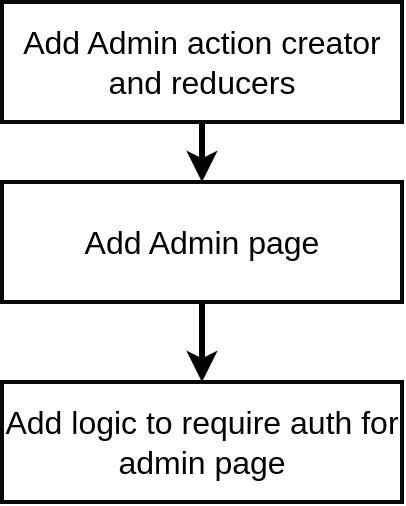 <mxfile version="13.3.5" type="device" pages="9"><diagram id="1a7424ea-0d3d-4660-c5b1-ab92b975e202" name="01 - process"><mxGraphModel dx="852" dy="494" grid="1" gridSize="10" guides="1" tooltips="1" connect="1" arrows="1" fold="1" page="1" pageScale="1" pageWidth="1100" pageHeight="850" background="#ffffff" math="0" shadow="0"><root><mxCell id="0"/><mxCell id="1" parent="0"/><mxCell id="4" style="edgeStyle=orthogonalEdgeStyle;rounded=0;html=1;exitX=0.5;exitY=1;startArrow=none;startFill=0;endArrow=classic;endFill=1;jettySize=auto;orthogonalLoop=1;strokeColor=#000000;strokeWidth=3;fontSize=16;fontColor=#000000;" parent="1" source="2" target="3" edge="1"><mxGeometry relative="1" as="geometry"/></mxCell><mxCell id="2" value="Add Admin action creator and reducers" style="rounded=0;whiteSpace=wrap;html=1;shadow=0;labelBackgroundColor=none;strokeColor=#080808;strokeWidth=2;fillColor=#ffffff;fontSize=16;fontColor=#000000;align=center;" parent="1" vertex="1"><mxGeometry x="490" y="120" width="200" height="60" as="geometry"/></mxCell><mxCell id="6" style="edgeStyle=orthogonalEdgeStyle;rounded=0;html=1;exitX=0.5;exitY=1;entryX=0.5;entryY=0;startArrow=none;startFill=0;endArrow=classic;endFill=1;jettySize=auto;orthogonalLoop=1;strokeColor=#000000;strokeWidth=3;fontSize=16;fontColor=#000000;" parent="1" source="3" target="5" edge="1"><mxGeometry relative="1" as="geometry"/></mxCell><mxCell id="3" value="Add Admin page" style="rounded=0;whiteSpace=wrap;html=1;shadow=0;labelBackgroundColor=none;strokeColor=#080808;strokeWidth=2;fillColor=#ffffff;fontSize=16;fontColor=#000000;align=center;" parent="1" vertex="1"><mxGeometry x="490" y="210" width="200" height="60" as="geometry"/></mxCell><mxCell id="5" value="Add logic to require auth for admin page" style="rounded=0;whiteSpace=wrap;html=1;shadow=0;labelBackgroundColor=none;strokeColor=#080808;strokeWidth=2;fillColor=#ffffff;fontSize=16;fontColor=#000000;align=center;" parent="1" vertex="1"><mxGeometry x="490" y="310" width="200" height="60" as="geometry"/></mxCell></root></mxGraphModel></diagram><diagram id="1d134ad0-16a9-489e-7832-ce8d26505ba0" name="02 - admin route"><mxGraphModel dx="755" dy="359" grid="1" gridSize="10" guides="1" tooltips="1" connect="1" arrows="1" fold="1" page="1" pageScale="1" pageWidth="1100" pageHeight="850" background="#ffffff" math="0" shadow="0"><root><mxCell id="0"/><mxCell id="1" parent="0"/><mxCell id="4" style="edgeStyle=orthogonalEdgeStyle;rounded=0;html=1;exitX=1;exitY=0.5;entryX=0;entryY=0.5;startArrow=none;startFill=0;endArrow=classic;endFill=1;jettySize=auto;orthogonalLoop=1;strokeColor=#000000;strokeWidth=3;fontSize=16;fontColor=#000000;" parent="1" source="2" target="3" edge="1"><mxGeometry relative="1" as="geometry"/></mxCell><mxCell id="6" style="edgeStyle=orthogonalEdgeStyle;rounded=0;html=1;exitX=1;exitY=0.5;entryX=0;entryY=0.5;startArrow=none;startFill=0;endArrow=classic;endFill=1;jettySize=auto;orthogonalLoop=1;strokeColor=#000000;strokeWidth=3;fontSize=16;fontColor=#000000;" parent="1" source="2" target="5" edge="1"><mxGeometry relative="1" as="geometry"/></mxCell><mxCell id="2" value="/admins" style="rounded=0;whiteSpace=wrap;html=1;shadow=0;labelBackgroundColor=none;strokeColor=#080808;strokeWidth=2;fillColor=#ffffff;fontSize=16;fontColor=#000000;align=center;" parent="1" vertex="1"><mxGeometry x="260" y="320" width="120" height="60" as="geometry"/></mxCell><mxCell id="8" style="edgeStyle=orthogonalEdgeStyle;rounded=0;html=1;exitX=1;exitY=0.5;startArrow=none;startFill=0;endArrow=classic;endFill=1;jettySize=auto;orthogonalLoop=1;strokeColor=#000000;strokeWidth=3;fontSize=16;fontColor=#000000;" parent="1" source="3" target="7" edge="1"><mxGeometry relative="1" as="geometry"/></mxCell><mxCell id="3" value="User is &lt;b&gt;not&lt;/b&gt; logged in" style="rounded=0;whiteSpace=wrap;html=1;shadow=0;labelBackgroundColor=none;strokeColor=#080808;strokeWidth=2;fillColor=#ffffff;fontSize=16;fontColor=#000000;align=center;" parent="1" vertex="1"><mxGeometry x="470" y="260" width="120" height="60" as="geometry"/></mxCell><mxCell id="10" style="edgeStyle=orthogonalEdgeStyle;rounded=0;html=1;exitX=1;exitY=0.5;startArrow=none;startFill=0;endArrow=classic;endFill=1;jettySize=auto;orthogonalLoop=1;strokeColor=#000000;strokeWidth=3;fontSize=16;fontColor=#000000;" parent="1" source="5" target="9" edge="1"><mxGeometry relative="1" as="geometry"/></mxCell><mxCell id="5" value="User is logged in" style="rounded=0;whiteSpace=wrap;html=1;shadow=0;labelBackgroundColor=none;strokeColor=#080808;strokeWidth=2;fillColor=#ffffff;fontSize=16;fontColor=#000000;align=center;" parent="1" vertex="1"><mxGeometry x="470" y="380" width="120" height="60" as="geometry"/></mxCell><mxCell id="7" value="Redirect to oauth flow" style="rounded=0;whiteSpace=wrap;html=1;shadow=0;labelBackgroundColor=none;strokeColor=#080808;strokeWidth=2;fillColor=#ffffff;fontSize=16;fontColor=#000000;align=center;" parent="1" vertex="1"><mxGeometry x="640" y="260" width="120" height="60" as="geometry"/></mxCell><mxCell id="9" value="Show /admins page" style="rounded=0;whiteSpace=wrap;html=1;shadow=0;labelBackgroundColor=none;strokeColor=#080808;strokeWidth=2;fillColor=#ffffff;fontSize=16;fontColor=#000000;align=center;" parent="1" vertex="1"><mxGeometry x="640" y="380" width="120" height="60" as="geometry"/></mxCell></root></mxGraphModel></diagram><diagram id="90f8feea-f73d-33dc-e148-5c80f9b3f0dc" name="03 - promise all success"><mxGraphModel dx="755" dy="359" grid="1" gridSize="10" guides="1" tooltips="1" connect="1" arrows="1" fold="1" page="1" pageScale="1" pageWidth="1100" pageHeight="850" background="#ffffff" math="0" shadow="0"><root><mxCell id="0"/><mxCell id="1" parent="0"/><mxCell id="8" style="edgeStyle=orthogonalEdgeStyle;rounded=0;html=1;exitX=1;exitY=0.5;startArrow=none;startFill=0;endArrow=classic;endFill=1;jettySize=auto;orthogonalLoop=1;strokeColor=#000000;strokeWidth=3;fontSize=22;fontColor=#000000;" edge="1" parent="1" source="6"><mxGeometry relative="1" as="geometry"><mxPoint x="680" y="340" as="targetPoint"/></mxGeometry></mxCell><mxCell id="6" value="" style="rounded=0;whiteSpace=wrap;html=1;shadow=0;labelBackgroundColor=none;strokeColor=#080808;strokeWidth=2;fillColor=#ffffff;fontSize=16;fontColor=#000000;align=center;" vertex="1" parent="1"><mxGeometry x="200" y="290" width="400" height="100" as="geometry"/></mxCell><mxCell id="2" value="promise" style="rounded=0;whiteSpace=wrap;html=1;shadow=0;labelBackgroundColor=none;strokeColor=#82b366;strokeWidth=2;fillColor=#d5e8d4;fontSize=16;fontColor=#000000;align=center;" vertex="1" parent="1"><mxGeometry x="220" y="310" width="120" height="60" as="geometry"/></mxCell><mxCell id="4" value="promise" style="rounded=0;whiteSpace=wrap;html=1;shadow=0;labelBackgroundColor=none;strokeColor=#82b366;strokeWidth=2;fillColor=#d5e8d4;fontSize=16;fontColor=#000000;align=center;" vertex="1" parent="1"><mxGeometry x="340" y="310" width="120" height="60" as="geometry"/></mxCell><mxCell id="5" value="promise" style="rounded=0;whiteSpace=wrap;html=1;shadow=0;labelBackgroundColor=none;strokeColor=#82b366;strokeWidth=2;fillColor=#d5e8d4;fontSize=16;fontColor=#000000;align=center;" vertex="1" parent="1"><mxGeometry x="460" y="310" width="120" height="60" as="geometry"/></mxCell><mxCell id="7" value="Promise.all" style="text;html=1;strokeColor=none;fillColor=none;align=center;verticalAlign=middle;whiteSpace=wrap;rounded=0;shadow=0;labelBackgroundColor=none;fontSize=22;fontColor=#000000;fontStyle=1" vertex="1" parent="1"><mxGeometry x="380" y="260" width="40" height="20" as="geometry"/></mxCell><mxCell id="9" value="Call .then function" style="rounded=0;whiteSpace=wrap;html=1;shadow=0;labelBackgroundColor=none;strokeColor=#080808;strokeWidth=2;fillColor=#ffffff;fontSize=22;fontColor=#000000;align=center;" vertex="1" parent="1"><mxGeometry x="680" y="310" width="120" height="60" as="geometry"/></mxCell></root></mxGraphModel></diagram><diagram id="81cffbcd-3ff2-1038-c7b4-cc1617e73bb7" name="04 - promise all failure"><mxGraphModel dx="786" dy="359" grid="1" gridSize="10" guides="1" tooltips="1" connect="1" arrows="1" fold="1" page="1" pageScale="1" pageWidth="1100" pageHeight="850" background="#ffffff" math="0" shadow="0"><root><mxCell id="0"/><mxCell id="1" parent="0"/><mxCell id="12" style="edgeStyle=orthogonalEdgeStyle;rounded=0;html=1;exitX=1;exitY=0.5;startArrow=none;startFill=0;endArrow=classic;endFill=1;jettySize=auto;orthogonalLoop=1;strokeColor=#000000;strokeWidth=3;fontSize=14;fontColor=#000000;" edge="1" parent="1" source="3" target="8"><mxGeometry relative="1" as="geometry"/></mxCell><mxCell id="3" value="" style="rounded=0;whiteSpace=wrap;html=1;shadow=0;labelBackgroundColor=none;strokeColor=#080808;strokeWidth=2;fillColor=#ffffff;fontSize=16;fontColor=#000000;align=center;" vertex="1" parent="1"><mxGeometry x="180" y="210" width="400" height="110" as="geometry"/></mxCell><mxCell id="4" value="promise" style="rounded=0;whiteSpace=wrap;html=1;shadow=0;labelBackgroundColor=none;strokeColor=#000000;strokeWidth=2;fillColor=#ffffff;fontSize=16;fontColor=#000000;align=center;" vertex="1" parent="1"><mxGeometry x="200" y="230" width="120" height="60" as="geometry"/></mxCell><mxCell id="5" value="promise" style="rounded=0;whiteSpace=wrap;html=1;shadow=0;labelBackgroundColor=none;strokeColor=#b85450;strokeWidth=2;fillColor=#f8cecc;fontSize=16;fontColor=#000000;align=center;" vertex="1" parent="1"><mxGeometry x="320" y="230" width="120" height="60" as="geometry"/></mxCell><mxCell id="6" value="promise" style="rounded=0;whiteSpace=wrap;html=1;shadow=0;labelBackgroundColor=none;strokeColor=#82b366;strokeWidth=2;fillColor=#d5e8d4;fontSize=16;fontColor=#000000;align=center;" vertex="1" parent="1"><mxGeometry x="440" y="230" width="120" height="60" as="geometry"/></mxCell><mxCell id="7" value="Promise.all" style="text;html=1;strokeColor=none;fillColor=none;align=center;verticalAlign=middle;whiteSpace=wrap;rounded=0;shadow=0;labelBackgroundColor=none;fontSize=22;fontColor=#000000;fontStyle=1" vertex="1" parent="1"><mxGeometry x="360" y="180" width="40" height="20" as="geometry"/></mxCell><mxCell id="8" value="Call .catch function" style="rounded=0;whiteSpace=wrap;html=1;shadow=0;labelBackgroundColor=none;strokeColor=#080808;strokeWidth=2;fillColor=#ffffff;fontSize=22;fontColor=#000000;align=center;" vertex="1" parent="1"><mxGeometry x="660" y="235" width="120" height="60" as="geometry"/></mxCell><mxCell id="9" value="unresolved" style="text;html=1;strokeColor=none;fillColor=none;align=center;verticalAlign=middle;whiteSpace=wrap;rounded=0;shadow=0;labelBackgroundColor=none;fontSize=14;fontColor=#000000;fontStyle=2" vertex="1" parent="1"><mxGeometry x="240" y="290" width="40" height="20" as="geometry"/></mxCell><mxCell id="10" value="rejected" style="text;html=1;strokeColor=none;fillColor=none;align=center;verticalAlign=middle;whiteSpace=wrap;rounded=0;shadow=0;labelBackgroundColor=none;fontSize=14;fontColor=#000000;fontStyle=2" vertex="1" parent="1"><mxGeometry x="360" y="290" width="40" height="20" as="geometry"/></mxCell><mxCell id="11" value="resolved" style="text;html=1;strokeColor=none;fillColor=none;align=center;verticalAlign=middle;whiteSpace=wrap;rounded=0;shadow=0;labelBackgroundColor=none;fontSize=14;fontColor=#000000;fontStyle=2" vertex="1" parent="1"><mxGeometry x="480" y="290" width="40" height="20" as="geometry"/></mxCell></root></mxGraphModel></diagram><diagram id="c6bf94d4-4308-44c3-56e8-3780be57f486" name="05 - admin fetch"><mxGraphModel dx="786" dy="359" grid="1" gridSize="10" guides="1" tooltips="1" connect="1" arrows="1" fold="1" page="1" pageScale="1" pageWidth="1100" pageHeight="850" background="#ffffff" math="0" shadow="0"><root><mxCell id="0"/><mxCell id="1" parent="0"/><mxCell id="2" value="" style="rounded=0;whiteSpace=wrap;html=1;shadow=0;labelBackgroundColor=none;strokeColor=#080808;strokeWidth=2;fillColor=#ffffff;fontSize=14;fontColor=#000000;align=center;" vertex="1" parent="1"><mxGeometry x="350" y="180" width="140" height="180" as="geometry"/></mxCell><mxCell id="7" style="edgeStyle=orthogonalEdgeStyle;rounded=0;html=1;exitX=1;exitY=0.5;startArrow=none;startFill=0;endArrow=classic;endFill=1;jettySize=auto;orthogonalLoop=1;strokeColor=#000000;strokeWidth=3;fontSize=14;fontColor=#000000;" edge="1" parent="1" source="3" target="6"><mxGeometry relative="1" as="geometry"/></mxCell><mxCell id="3" value="/current_user" style="rounded=0;whiteSpace=wrap;html=1;shadow=0;labelBackgroundColor=none;strokeColor=#080808;strokeWidth=2;fillColor=#ffffff;fontSize=14;fontColor=#000000;align=center;" vertex="1" parent="1"><mxGeometry x="360" y="200" width="120" height="60" as="geometry"/></mxCell><mxCell id="9" style="edgeStyle=orthogonalEdgeStyle;rounded=0;html=1;exitX=1;exitY=0.5;entryX=0;entryY=0.5;startArrow=none;startFill=0;endArrow=classic;endFill=1;jettySize=auto;orthogonalLoop=1;strokeColor=#000000;strokeWidth=3;fontSize=14;fontColor=#000000;" edge="1" parent="1" source="4" target="8"><mxGeometry relative="1" as="geometry"/></mxCell><mxCell id="4" value="/admins" style="rounded=0;whiteSpace=wrap;html=1;shadow=0;labelBackgroundColor=none;strokeColor=#080808;strokeWidth=2;fillColor=#ffffff;fontSize=14;fontColor=#000000;align=center;" vertex="1" parent="1"><mxGeometry x="360" y="280" width="120" height="60" as="geometry"/></mxCell><mxCell id="5" value="Requests made accessing '/admins'" style="text;html=1;strokeColor=none;fillColor=none;align=center;verticalAlign=middle;whiteSpace=wrap;rounded=0;shadow=0;labelBackgroundColor=none;fontSize=18;fontColor=#000000;" vertex="1" parent="1"><mxGeometry x="350" y="122" width="140" height="40" as="geometry"/></mxCell><mxCell id="6" value="No issue" style="text;html=1;strokeColor=none;fillColor=none;align=left;verticalAlign=middle;whiteSpace=wrap;rounded=0;shadow=0;labelBackgroundColor=none;fontSize=14;fontColor=#000000;fontStyle=2" vertex="1" parent="1"><mxGeometry x="540" y="210" width="100" height="40" as="geometry"/></mxCell><mxCell id="8" value="Not logged in?&amp;nbsp; 401 error!" style="text;html=1;strokeColor=none;fillColor=none;align=left;verticalAlign=middle;whiteSpace=wrap;rounded=0;shadow=0;labelBackgroundColor=none;fontSize=14;fontColor=#000000;fontStyle=2" vertex="1" parent="1"><mxGeometry x="540" y="290" width="100" height="40" as="geometry"/></mxCell></root></mxGraphModel></diagram><diagram name="06 - always resolve" id="96a00f5c-dd17-e5a2-f909-f0e885d0c0e6"><mxGraphModel dx="786" dy="359" grid="1" gridSize="10" guides="1" tooltips="1" connect="1" arrows="1" fold="1" page="1" pageScale="1" pageWidth="1100" pageHeight="850" background="#ffffff" math="0" shadow="0"><root><mxCell id="0"/><mxCell id="1" parent="0"/><mxCell id="17" style="edgeStyle=orthogonalEdgeStyle;rounded=0;html=1;exitX=1;exitY=0.5;entryX=0;entryY=0.5;startArrow=none;startFill=0;endArrow=classic;endFill=1;jettySize=auto;orthogonalLoop=1;strokeColor=#000000;strokeWidth=3;fontSize=16;fontColor=#000000;" edge="1" parent="1" source="3" target="8"><mxGeometry relative="1" as="geometry"/></mxCell><mxCell id="3" value="" style="rounded=0;whiteSpace=wrap;html=1;shadow=0;labelBackgroundColor=none;strokeColor=#080808;strokeWidth=2;fillColor=#ffffff;fontSize=16;fontColor=#000000;align=center;" vertex="1" parent="1"><mxGeometry x="180" y="206" width="440" height="114" as="geometry"/></mxCell><mxCell id="13" value="" style="rounded=0;whiteSpace=wrap;html=1;shadow=0;labelBackgroundColor=none;strokeColor=#82b366;strokeWidth=2;fillColor=#d5e8d4;fontSize=16;fontColor=#000000;align=left;" vertex="1" parent="1"><mxGeometry x="330" y="220" width="140" height="80" as="geometry"/></mxCell><mxCell id="14" value="" style="rounded=0;whiteSpace=wrap;html=1;shadow=0;labelBackgroundColor=none;strokeColor=#82b366;strokeWidth=2;fillColor=#d5e8d4;fontSize=16;fontColor=#000000;align=left;" vertex="1" parent="1"><mxGeometry x="470" y="220" width="140" height="80" as="geometry"/></mxCell><mxCell id="12" value="" style="rounded=0;whiteSpace=wrap;html=1;shadow=0;labelBackgroundColor=none;strokeColor=#080808;strokeWidth=2;fillColor=#ffffff;fontSize=16;fontColor=#000000;align=left;" vertex="1" parent="1"><mxGeometry x="190" y="220" width="140" height="80" as="geometry"/></mxCell><mxCell id="4" value="promise" style="rounded=0;whiteSpace=wrap;html=1;shadow=0;labelBackgroundColor=none;strokeColor=#000000;strokeWidth=2;fillColor=#ffffff;fontSize=16;fontColor=#000000;align=center;" vertex="1" parent="1"><mxGeometry x="200" y="230" width="120" height="60" as="geometry"/></mxCell><mxCell id="5" value="promise" style="rounded=0;whiteSpace=wrap;html=1;shadow=0;labelBackgroundColor=none;strokeColor=#b85450;strokeWidth=2;fillColor=#f8cecc;fontSize=16;fontColor=#000000;align=center;" vertex="1" parent="1"><mxGeometry x="340" y="230" width="120" height="60" as="geometry"/></mxCell><mxCell id="6" value="promise" style="rounded=0;whiteSpace=wrap;html=1;shadow=0;labelBackgroundColor=none;strokeColor=#82b366;strokeWidth=2;fillColor=#d5e8d4;fontSize=16;fontColor=#000000;align=center;" vertex="1" parent="1"><mxGeometry x="480" y="230" width="120" height="60" as="geometry"/></mxCell><mxCell id="7" value="Promise.all" style="text;html=1;strokeColor=none;fillColor=none;align=center;verticalAlign=middle;whiteSpace=wrap;rounded=0;shadow=0;labelBackgroundColor=none;fontSize=22;fontColor=#000000;fontStyle=1" vertex="1" parent="1"><mxGeometry x="390" y="180" width="40" height="20" as="geometry"/></mxCell><mxCell id="8" value="Call .then function" style="rounded=0;whiteSpace=wrap;html=1;shadow=0;labelBackgroundColor=none;strokeColor=#080808;strokeWidth=2;fillColor=#ffffff;fontSize=22;fontColor=#000000;align=center;" vertex="1" parent="1"><mxGeometry x="680" y="233" width="120" height="60" as="geometry"/></mxCell></root></mxGraphModel></diagram><diagram id="69d87caa-2dde-da47-4fa8-bc34cbea4e26" name="07 - auth hoc"><mxGraphModel dx="786" dy="359" grid="1" gridSize="10" guides="1" tooltips="1" connect="1" arrows="1" fold="1" page="1" pageScale="1" pageWidth="1100" pageHeight="850" background="#ffffff" math="0" shadow="0"><root><mxCell id="0"/><mxCell id="1" parent="0"/><mxCell id="6" style="edgeStyle=orthogonalEdgeStyle;rounded=0;html=1;exitX=0.5;exitY=1;entryX=0.5;entryY=0;startArrow=none;startFill=0;endArrow=classic;endFill=1;jettySize=auto;orthogonalLoop=1;strokeColor=#000000;strokeWidth=3;fontSize=20;fontColor=#000000;" edge="1" parent="1" source="3" target="4"><mxGeometry relative="1" as="geometry"/></mxCell><mxCell id="3" value="App" style="rounded=0;whiteSpace=wrap;html=1;shadow=0;labelBackgroundColor=none;strokeColor=#080808;strokeWidth=2;fillColor=#ffffff;fontSize=20;fontColor=#000000;align=center;" vertex="1" parent="1"><mxGeometry x="430" y="158" width="180" height="60" as="geometry"/></mxCell><mxCell id="7" style="edgeStyle=orthogonalEdgeStyle;rounded=0;html=1;exitX=0.5;exitY=1;entryX=0.5;entryY=0;startArrow=none;startFill=0;endArrow=classic;endFill=1;jettySize=auto;orthogonalLoop=1;strokeColor=#000000;strokeWidth=3;fontSize=20;fontColor=#000000;" edge="1" parent="1" source="4" target="5"><mxGeometry relative="1" as="geometry"/></mxCell><mxCell id="4" value="RequireAuth" style="rounded=0;whiteSpace=wrap;html=1;shadow=0;labelBackgroundColor=none;strokeColor=#82b366;strokeWidth=2;fillColor=#d5e8d4;fontSize=20;fontColor=#000000;align=center;" vertex="1" parent="1"><mxGeometry x="430" y="258" width="180" height="60" as="geometry"/></mxCell><mxCell id="5" value="AdminsListPage" style="rounded=0;whiteSpace=wrap;html=1;shadow=0;labelBackgroundColor=none;strokeColor=#080808;strokeWidth=2;fillColor=#ffffff;fontSize=20;fontColor=#000000;align=center;" vertex="1" parent="1"><mxGeometry x="430" y="363" width="180" height="60" as="geometry"/></mxCell><mxCell id="8" value="&lt;i&gt;Has 'loadData' to get auth state&lt;/i&gt;" style="text;html=1;strokeColor=none;fillColor=none;align=left;verticalAlign=middle;whiteSpace=wrap;rounded=0;shadow=0;labelBackgroundColor=none;fontSize=20;fontColor=#000000;" vertex="1" parent="1"><mxGeometry x="620" y="178" width="170" height="20" as="geometry"/></mxCell><mxCell id="10" value="&lt;i&gt;Checks auth state, redirect if not auth'd&lt;/i&gt;" style="text;html=1;strokeColor=none;fillColor=none;align=left;verticalAlign=middle;whiteSpace=wrap;rounded=0;shadow=0;labelBackgroundColor=none;fontSize=20;fontColor=#000000;" vertex="1" parent="1"><mxGeometry x="620" y="278" width="170" height="20" as="geometry"/></mxCell><mxCell id="11" value="&lt;i&gt;Has 'loadData' to get admin list state&lt;/i&gt;" style="text;html=1;strokeColor=none;fillColor=none;align=left;verticalAlign=middle;whiteSpace=wrap;rounded=0;shadow=0;labelBackgroundColor=none;fontSize=20;fontColor=#000000;" vertex="1" parent="1"><mxGeometry x="620" y="383" width="170" height="20" as="geometry"/></mxCell></root></mxGraphModel></diagram><diagram id="4dbb2c23-35ca-e6b1-24bd-40c08a83227f" name="08 - error handling"><mxGraphModel dx="786" dy="359" grid="1" gridSize="10" guides="1" tooltips="1" connect="1" arrows="1" fold="1" page="1" pageScale="1" pageWidth="1100" pageHeight="850" background="#ffffff" math="0" shadow="0"><root><mxCell id="0"/><mxCell id="1" parent="0"/><mxCell id="6" style="edgeStyle=orthogonalEdgeStyle;rounded=0;html=1;exitX=0.5;exitY=1;entryX=0.25;entryY=0;startArrow=none;startFill=0;endArrow=classic;endFill=1;jettySize=auto;orthogonalLoop=1;strokeColor=#000000;strokeWidth=3;fontSize=16;fontColor=#000000;" edge="1" parent="1" source="2" target="5"><mxGeometry relative="1" as="geometry"/></mxCell><mxCell id="2" value="App 'loadData'" style="rounded=0;whiteSpace=wrap;html=1;shadow=0;labelBackgroundColor=none;strokeColor=#080808;strokeWidth=2;fillColor=#ffffff;fontSize=16;fontColor=#000000;align=center;" vertex="1" parent="1"><mxGeometry x="350" y="150" width="120" height="60" as="geometry"/></mxCell><mxCell id="3" value="" style="endArrow=classic;html=1;strokeColor=#000000;strokeWidth=3;fontSize=20;fontColor=#000000;" edge="1" parent="1"><mxGeometry width="50" height="50" relative="1" as="geometry"><mxPoint x="310" y="150" as="sourcePoint"/><mxPoint x="310" y="420" as="targetPoint"/></mxGeometry></mxCell><mxCell id="7" style="edgeStyle=orthogonalEdgeStyle;rounded=0;html=1;exitX=0.5;exitY=1;entryX=0.75;entryY=0;startArrow=none;startFill=0;endArrow=classic;endFill=1;jettySize=auto;orthogonalLoop=1;strokeColor=#000000;strokeWidth=3;fontSize=16;fontColor=#000000;" edge="1" parent="1" source="4" target="5"><mxGeometry relative="1" as="geometry"/></mxCell><mxCell id="4" value="AdminsListPage 'loadData'" style="rounded=0;whiteSpace=wrap;html=1;shadow=0;labelBackgroundColor=none;strokeColor=#080808;strokeWidth=2;fillColor=#ffffff;fontSize=16;fontColor=#000000;align=center;" vertex="1" parent="1"><mxGeometry x="490" y="150" width="120" height="60" as="geometry"/></mxCell><mxCell id="9" style="edgeStyle=orthogonalEdgeStyle;rounded=0;html=1;exitX=0.5;exitY=1;entryX=0.5;entryY=0;startArrow=none;startFill=0;endArrow=classic;endFill=1;jettySize=auto;orthogonalLoop=1;strokeColor=#000000;strokeWidth=3;fontSize=16;fontColor=#000000;" edge="1" parent="1" source="5" target="8"><mxGeometry relative="1" as="geometry"/></mxCell><mxCell id="5" value="Requests complete" style="rounded=0;whiteSpace=wrap;html=1;shadow=0;labelBackgroundColor=none;strokeColor=#080808;strokeWidth=2;fillColor=#ffffff;fontSize=16;fontColor=#000000;align=center;" vertex="1" parent="1"><mxGeometry x="340" y="260" width="280" height="60" as="geometry"/></mxCell><mxCell id="8" value="Render app, do error handling here!" style="rounded=0;whiteSpace=wrap;html=1;shadow=0;labelBackgroundColor=none;strokeColor=#080808;strokeWidth=2;fillColor=#ffffff;fontSize=16;fontColor=#000000;align=center;" vertex="1" parent="1"><mxGeometry x="340" y="360" width="280" height="60" as="geometry"/></mxCell><mxCell id="10" value="Time" style="text;html=1;strokeColor=none;fillColor=none;align=center;verticalAlign=middle;whiteSpace=wrap;rounded=0;shadow=0;labelBackgroundColor=none;fontSize=16;fontColor=#000000;" vertex="1" parent="1"><mxGeometry x="260" y="150" width="40" height="20" as="geometry"/></mxCell><mxCell id="11" value="" style="shape=curlyBracket;whiteSpace=wrap;html=1;rounded=1;shadow=0;labelBackgroundColor=none;strokeColor=#080808;strokeWidth=2;fillColor=#ffffff;fontSize=16;fontColor=#000000;align=center;rotation=-180;" vertex="1" parent="1"><mxGeometry x="640" y="150" width="50" height="170" as="geometry"/></mxCell><mxCell id="12" value="Error handling time of index.js" style="text;html=1;strokeColor=none;fillColor=none;align=left;verticalAlign=middle;whiteSpace=wrap;rounded=0;shadow=0;labelBackgroundColor=none;fontSize=16;fontColor=#000000;fontStyle=2" vertex="1" parent="1"><mxGeometry x="690" y="220" width="120" height="30" as="geometry"/></mxCell><mxCell id="13" value="" style="shape=curlyBracket;whiteSpace=wrap;html=1;rounded=1;shadow=0;labelBackgroundColor=none;strokeColor=#080808;strokeWidth=2;fillColor=#ffffff;fontSize=16;fontColor=#000000;align=center;rotation=-180;" vertex="1" parent="1"><mxGeometry x="640" y="360" width="50" height="60" as="geometry"/></mxCell><mxCell id="14" value="Error handling time of React app (like requireAuth)" style="text;html=1;strokeColor=none;fillColor=none;align=left;verticalAlign=middle;whiteSpace=wrap;rounded=0;shadow=0;labelBackgroundColor=none;fontSize=16;fontColor=#000000;fontStyle=2" vertex="1" parent="1"><mxGeometry x="690" y="375" width="150" height="30" as="geometry"/></mxCell></root></mxGraphModel></diagram><diagram id="c64e5169-6184-de89-e377-f3ad1ec478e7" name="09 - require auth hoc"><mxGraphModel dx="786" dy="359" grid="1" gridSize="10" guides="1" tooltips="1" connect="1" arrows="1" fold="1" page="1" pageScale="1" pageWidth="1100" pageHeight="850" background="#ffffff" math="0" shadow="0"><root><mxCell id="0"/><mxCell id="1" parent="0"/><mxCell id="6" style="edgeStyle=orthogonalEdgeStyle;rounded=0;html=1;exitX=0.5;exitY=1;entryX=0.5;entryY=0;startArrow=none;startFill=0;endArrow=classic;endFill=1;jettySize=auto;orthogonalLoop=1;strokeColor=#000000;strokeWidth=3;fontSize=22;fontColor=#000000;" edge="1" parent="1" source="2" target="5"><mxGeometry relative="1" as="geometry"/></mxCell><mxCell id="2" value="requireAuth" style="rounded=0;whiteSpace=wrap;html=1;shadow=0;labelBackgroundColor=none;strokeColor=#080808;strokeWidth=2;fillColor=#ffffff;fontSize=22;fontColor=#000000;align=center;" vertex="1" parent="1"><mxGeometry x="490" y="200" width="180" height="60" as="geometry"/></mxCell><mxCell id="4" style="edgeStyle=orthogonalEdgeStyle;rounded=0;html=1;exitX=0.5;exitY=1;startArrow=none;startFill=0;endArrow=classic;endFill=1;jettySize=auto;orthogonalLoop=1;strokeColor=#000000;strokeWidth=3;fontSize=22;fontColor=#000000;" edge="1" parent="1" source="3" target="2"><mxGeometry relative="1" as="geometry"/></mxCell><mxCell id="3" value="AdminsListPage" style="rounded=0;whiteSpace=wrap;html=1;shadow=0;labelBackgroundColor=none;strokeColor=#080808;strokeWidth=2;fillColor=#ffffff;fontSize=22;fontColor=#000000;align=center;" vertex="1" parent="1"><mxGeometry x="490" y="100" width="180" height="60" as="geometry"/></mxCell><mxCell id="5" value="'Enhanced' AdminsListPage" style="rounded=0;whiteSpace=wrap;html=1;shadow=0;labelBackgroundColor=none;strokeColor=#080808;strokeWidth=2;fillColor=#ffffff;fontSize=22;fontColor=#000000;align=center;" vertex="1" parent="1"><mxGeometry x="490" y="300" width="180" height="60" as="geometry"/></mxCell><mxCell id="7" value="Higher order component" style="text;html=1;strokeColor=none;fillColor=none;align=left;verticalAlign=middle;whiteSpace=wrap;rounded=0;shadow=0;labelBackgroundColor=none;fontSize=16;fontColor=#000000;fontStyle=2" vertex="1" parent="1"><mxGeometry x="680" y="220" width="140" height="20" as="geometry"/></mxCell></root></mxGraphModel></diagram></mxfile>